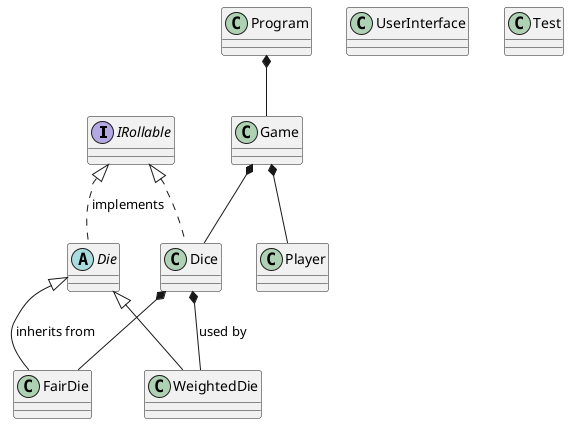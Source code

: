 @startuml ThreeOrMore

interface IRollable


class UserInterface
class Test


class Program
class Player
abstract class Die
class Dice
class Game
class FairDie
class WeightedDie

Die <|-- FairDie : inherits from
Die <|-- WeightedDie 
Dice *-- FairDie 
Dice *-- WeightedDie  : used by
IRollable <|.. Die : implements
IRollable <|.. Dice
Game *-- Dice
Game *-- Player
Program *-- Game

@enduml